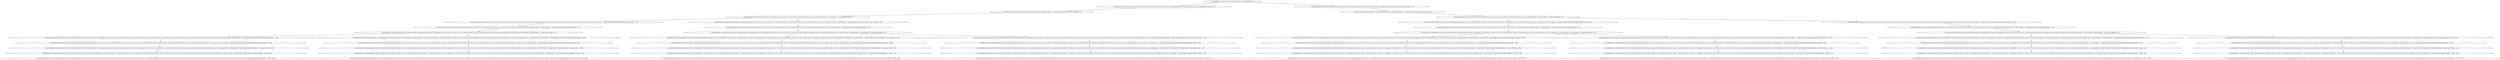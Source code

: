 Digraph G {
size = "500,500";
0 [ label = " [ 16:(handempty) 18:(free location1) 20:(free location2) ] :: (human_place plank2) :: 1" ]; 
1 [ label = " [ 16:(handempty) 20:(free location2) 30:(orientation plank2 sideways) 32:(human_placed plank2 location1) 34:(clearplank plank2) ] :: (pickup_plank_from_region yumi plank2 region_3 location1) :: 0.4" ]; 
0->1 ;
2 [ label = " [ 16:(handempty) 18:(free location1) 30:(orientation plank2 sideways) 34:(clearplank plank2) 36:(human_placed plank2 location2) ] :: (pickup_plank_from_region yumi plank2 region_3 location2) :: 0.6" ]; 
0->2 ;
3 [ label = " [ 18:(free location1) 20:(free location2) 30:(orientation plank2 sideways) 56:(ingripper plank2) ] :: (putdown_plank_vertically_ontable yumi plank2) :: 0.4" ]; 
1->3 ;
4 [ label = " [ 18:(free location1) 20:(free location2) 30:(orientation plank2 sideways) 56:(ingripper plank2) ] :: (putdown_plank_vertically_ontable yumi plank2) :: 0.6" ]; 
2->4 ;
5 [ label = " [ 6:(ontable plank2) 8:(orientation plank2 vertical) 16:(handempty) 18:(free location1) 20:(free location2) 30:(orientation plank2 sideways) 34:(clearplank plank2) 74:(placed plank2) ] :: (human_place plank1) :: 0.4" ]; 
3->5 ;
6 [ label = " [ 6:(ontable plank2) 8:(orientation plank2 vertical) 16:(handempty) 18:(free location1) 20:(free location2) 30:(orientation plank2 sideways) 34:(clearplank plank2) 74:(placed plank2) ] :: (human_place plank1) :: 0.6" ]; 
4->6 ;
7 [ label = " [ 6:(ontable plank2) 8:(orientation plank2 vertical) 16:(handempty) 20:(free location2) 22:(orientation plank1 sideways) 24:(human_placed plank1 location1) 26:(clearplank plank1) 30:(orientation plank2 sideways) 34:(clearplank plank2) 74:(placed plank2) ] :: (pickup_plank_from_region yumi plank1 region_3 location1) :: 0.16" ]; 
5->7 ;
8 [ label = " [ 6:(ontable plank2) 8:(orientation plank2 vertical) 16:(handempty) 18:(free location1) 22:(orientation plank1 sideways) 26:(clearplank plank1) 28:(human_placed plank1 location2) 30:(orientation plank2 sideways) 34:(clearplank plank2) 74:(placed plank2) ] :: (pickup_plank_from_region yumi plank1 region_3 location2) :: 0.24" ]; 
5->8 ;
9 [ label = " [ 6:(ontable plank2) 8:(orientation plank2 vertical) 16:(handempty) 20:(free location2) 22:(orientation plank1 sideways) 24:(human_placed plank1 location1) 26:(clearplank plank1) 30:(orientation plank2 sideways) 34:(clearplank plank2) 74:(placed plank2) ] :: (pickup_plank_from_region yumi plank1 region_3 location1) :: 0.24" ]; 
6->9 ;
10 [ label = " [ 6:(ontable plank2) 8:(orientation plank2 vertical) 16:(handempty) 18:(free location1) 22:(orientation plank1 sideways) 26:(clearplank plank1) 28:(human_placed plank1 location2) 30:(orientation plank2 sideways) 34:(clearplank plank2) 74:(placed plank2) ] :: (pickup_plank_from_region yumi plank1 region_3 location2) :: 0.36" ]; 
6->10 ;
11 [ label = " [ 6:(ontable plank2) 8:(orientation plank2 vertical) 18:(free location1) 20:(free location2) 22:(orientation plank1 sideways) 30:(orientation plank2 sideways) 34:(clearplank plank2) 48:(ingripper plank1) 74:(placed plank2) ] :: (putdown_plank_vertically_ontable yumi plank1) :: 0.16" ]; 
7->11 ;
12 [ label = " [ 6:(ontable plank2) 8:(orientation plank2 vertical) 18:(free location1) 20:(free location2) 22:(orientation plank1 sideways) 30:(orientation plank2 sideways) 34:(clearplank plank2) 48:(ingripper plank1) 74:(placed plank2) ] :: (putdown_plank_vertically_ontable yumi plank1) :: 0.24" ]; 
8->12 ;
13 [ label = " [ 6:(ontable plank2) 8:(orientation plank2 vertical) 18:(free location1) 20:(free location2) 22:(orientation plank1 sideways) 30:(orientation plank2 sideways) 34:(clearplank plank2) 48:(ingripper plank1) 74:(placed plank2) ] :: (putdown_plank_vertically_ontable yumi plank1) :: 0.24" ]; 
9->13 ;
14 [ label = " [ 6:(ontable plank2) 8:(orientation plank2 vertical) 18:(free location1) 20:(free location2) 22:(orientation plank1 sideways) 30:(orientation plank2 sideways) 34:(clearplank plank2) 48:(ingripper plank1) 74:(placed plank2) ] :: (putdown_plank_vertically_ontable yumi plank1) :: 0.36" ]; 
10->14 ;
15 [ label = " [ 2:(ontable plank1) 4:(orientation plank1 vertical) 6:(ontable plank2) 8:(orientation plank2 vertical) 16:(handempty) 18:(free location1) 20:(free location2) 22:(orientation plank1 sideways) 26:(clearplank plank1) 30:(orientation plank2 sideways) 34:(clearplank plank2) 72:(placed plank1) 74:(placed plank2) ] :: (human_place plank3) :: 0.16" ]; 
11->15 ;
16 [ label = " [ 2:(ontable plank1) 4:(orientation plank1 vertical) 6:(ontable plank2) 8:(orientation plank2 vertical) 16:(handempty) 18:(free location1) 20:(free location2) 22:(orientation plank1 sideways) 26:(clearplank plank1) 30:(orientation plank2 sideways) 34:(clearplank plank2) 72:(placed plank1) 74:(placed plank2) ] :: (human_place plank3) :: 0.24" ]; 
12->16 ;
17 [ label = " [ 2:(ontable plank1) 4:(orientation plank1 vertical) 6:(ontable plank2) 8:(orientation plank2 vertical) 16:(handempty) 18:(free location1) 20:(free location2) 22:(orientation plank1 sideways) 26:(clearplank plank1) 30:(orientation plank2 sideways) 34:(clearplank plank2) 72:(placed plank1) 74:(placed plank2) ] :: (human_place plank3) :: 0.24" ]; 
13->17 ;
18 [ label = " [ 2:(ontable plank1) 4:(orientation plank1 vertical) 6:(ontable plank2) 8:(orientation plank2 vertical) 16:(handempty) 18:(free location1) 20:(free location2) 22:(orientation plank1 sideways) 26:(clearplank plank1) 30:(orientation plank2 sideways) 34:(clearplank plank2) 72:(placed plank1) 74:(placed plank2) ] :: (human_place plank3) :: 0.36" ]; 
14->18 ;
19 [ label = " [ 2:(ontable plank1) 4:(orientation plank1 vertical) 6:(ontable plank2) 8:(orientation plank2 vertical) 16:(handempty) 20:(free location2) 22:(orientation plank1 sideways) 26:(clearplank plank1) 30:(orientation plank2 sideways) 34:(clearplank plank2) 38:(orientation plank3 sideways) 40:(human_placed plank3 location1) 42:(clearplank plank3) 72:(placed plank1) 74:(placed plank2) ] :: (pickup_plank_from_region yumi plank3 region_3 location1) :: 0.064" ]; 
15->19 ;
20 [ label = " [ 2:(ontable plank1) 4:(orientation plank1 vertical) 6:(ontable plank2) 8:(orientation plank2 vertical) 16:(handempty) 18:(free location1) 22:(orientation plank1 sideways) 26:(clearplank plank1) 30:(orientation plank2 sideways) 34:(clearplank plank2) 38:(orientation plank3 sideways) 42:(clearplank plank3) 44:(human_placed plank3 location2) 72:(placed plank1) 74:(placed plank2) ] :: (pickup_plank_from_region yumi plank3 region_3 location2) :: 0.096" ]; 
15->20 ;
21 [ label = " [ 2:(ontable plank1) 4:(orientation plank1 vertical) 6:(ontable plank2) 8:(orientation plank2 vertical) 16:(handempty) 20:(free location2) 22:(orientation plank1 sideways) 26:(clearplank plank1) 30:(orientation plank2 sideways) 34:(clearplank plank2) 38:(orientation plank3 sideways) 40:(human_placed plank3 location1) 42:(clearplank plank3) 72:(placed plank1) 74:(placed plank2) ] :: (pickup_plank_from_region yumi plank3 region_3 location1) :: 0.096" ]; 
16->21 ;
22 [ label = " [ 2:(ontable plank1) 4:(orientation plank1 vertical) 6:(ontable plank2) 8:(orientation plank2 vertical) 16:(handempty) 18:(free location1) 22:(orientation plank1 sideways) 26:(clearplank plank1) 30:(orientation plank2 sideways) 34:(clearplank plank2) 38:(orientation plank3 sideways) 42:(clearplank plank3) 44:(human_placed plank3 location2) 72:(placed plank1) 74:(placed plank2) ] :: (pickup_plank_from_region yumi plank3 region_3 location2) :: 0.144" ]; 
16->22 ;
23 [ label = " [ 2:(ontable plank1) 4:(orientation plank1 vertical) 6:(ontable plank2) 8:(orientation plank2 vertical) 16:(handempty) 20:(free location2) 22:(orientation plank1 sideways) 26:(clearplank plank1) 30:(orientation plank2 sideways) 34:(clearplank plank2) 38:(orientation plank3 sideways) 40:(human_placed plank3 location1) 42:(clearplank plank3) 72:(placed plank1) 74:(placed plank2) ] :: (pickup_plank_from_region yumi plank3 region_3 location1) :: 0.096" ]; 
17->23 ;
24 [ label = " [ 2:(ontable plank1) 4:(orientation plank1 vertical) 6:(ontable plank2) 8:(orientation plank2 vertical) 16:(handempty) 18:(free location1) 22:(orientation plank1 sideways) 26:(clearplank plank1) 30:(orientation plank2 sideways) 34:(clearplank plank2) 38:(orientation plank3 sideways) 42:(clearplank plank3) 44:(human_placed plank3 location2) 72:(placed plank1) 74:(placed plank2) ] :: (pickup_plank_from_region yumi plank3 region_3 location2) :: 0.144" ]; 
17->24 ;
25 [ label = " [ 2:(ontable plank1) 4:(orientation plank1 vertical) 6:(ontable plank2) 8:(orientation plank2 vertical) 16:(handempty) 20:(free location2) 22:(orientation plank1 sideways) 26:(clearplank plank1) 30:(orientation plank2 sideways) 34:(clearplank plank2) 38:(orientation plank3 sideways) 40:(human_placed plank3 location1) 42:(clearplank plank3) 72:(placed plank1) 74:(placed plank2) ] :: (pickup_plank_from_region yumi plank3 region_3 location1) :: 0.144" ]; 
18->25 ;
26 [ label = " [ 2:(ontable plank1) 4:(orientation plank1 vertical) 6:(ontable plank2) 8:(orientation plank2 vertical) 16:(handempty) 18:(free location1) 22:(orientation plank1 sideways) 26:(clearplank plank1) 30:(orientation plank2 sideways) 34:(clearplank plank2) 38:(orientation plank3 sideways) 42:(clearplank plank3) 44:(human_placed plank3 location2) 72:(placed plank1) 74:(placed plank2) ] :: (pickup_plank_from_region yumi plank3 region_3 location2) :: 0.216" ]; 
18->26 ;
27 [ label = " [ 2:(ontable plank1) 4:(orientation plank1 vertical) 6:(ontable plank2) 8:(orientation plank2 vertical) 18:(free location1) 20:(free location2) 22:(orientation plank1 sideways) 26:(clearplank plank1) 30:(orientation plank2 sideways) 34:(clearplank plank2) 38:(orientation plank3 sideways) 64:(ingripper plank3) 72:(placed plank1) 74:(placed plank2) ] :: (putdown_plank_horizontally_ondoubleplank yumi plank3 plank1 plank2) :: 0.064" ]; 
19->27 ;
28 [ label = " [ 2:(ontable plank1) 4:(orientation plank1 vertical) 6:(ontable plank2) 8:(orientation plank2 vertical) 18:(free location1) 20:(free location2) 22:(orientation plank1 sideways) 26:(clearplank plank1) 30:(orientation plank2 sideways) 34:(clearplank plank2) 38:(orientation plank3 sideways) 64:(ingripper plank3) 72:(placed plank1) 74:(placed plank2) ] :: (putdown_plank_horizontally_ondoubleplank yumi plank3 plank1 plank2) :: 0.096" ]; 
20->28 ;
29 [ label = " [ 2:(ontable plank1) 4:(orientation plank1 vertical) 6:(ontable plank2) 8:(orientation plank2 vertical) 18:(free location1) 20:(free location2) 22:(orientation plank1 sideways) 26:(clearplank plank1) 30:(orientation plank2 sideways) 34:(clearplank plank2) 38:(orientation plank3 sideways) 64:(ingripper plank3) 72:(placed plank1) 74:(placed plank2) ] :: (putdown_plank_horizontally_ondoubleplank yumi plank3 plank1 plank2) :: 0.096" ]; 
21->29 ;
30 [ label = " [ 2:(ontable plank1) 4:(orientation plank1 vertical) 6:(ontable plank2) 8:(orientation plank2 vertical) 18:(free location1) 20:(free location2) 22:(orientation plank1 sideways) 26:(clearplank plank1) 30:(orientation plank2 sideways) 34:(clearplank plank2) 38:(orientation plank3 sideways) 64:(ingripper plank3) 72:(placed plank1) 74:(placed plank2) ] :: (putdown_plank_horizontally_ondoubleplank yumi plank3 plank1 plank2) :: 0.144" ]; 
22->30 ;
31 [ label = " [ 2:(ontable plank1) 4:(orientation plank1 vertical) 6:(ontable plank2) 8:(orientation plank2 vertical) 18:(free location1) 20:(free location2) 22:(orientation plank1 sideways) 26:(clearplank plank1) 30:(orientation plank2 sideways) 34:(clearplank plank2) 38:(orientation plank3 sideways) 64:(ingripper plank3) 72:(placed plank1) 74:(placed plank2) ] :: (putdown_plank_horizontally_ondoubleplank yumi plank3 plank1 plank2) :: 0.096" ]; 
23->31 ;
32 [ label = " [ 2:(ontable plank1) 4:(orientation plank1 vertical) 6:(ontable plank2) 8:(orientation plank2 vertical) 18:(free location1) 20:(free location2) 22:(orientation plank1 sideways) 26:(clearplank plank1) 30:(orientation plank2 sideways) 34:(clearplank plank2) 38:(orientation plank3 sideways) 64:(ingripper plank3) 72:(placed plank1) 74:(placed plank2) ] :: (putdown_plank_horizontally_ondoubleplank yumi plank3 plank1 plank2) :: 0.144" ]; 
24->32 ;
33 [ label = " [ 2:(ontable plank1) 4:(orientation plank1 vertical) 6:(ontable plank2) 8:(orientation plank2 vertical) 18:(free location1) 20:(free location2) 22:(orientation plank1 sideways) 26:(clearplank plank1) 30:(orientation plank2 sideways) 34:(clearplank plank2) 38:(orientation plank3 sideways) 64:(ingripper plank3) 72:(placed plank1) 74:(placed plank2) ] :: (putdown_plank_horizontally_ondoubleplank yumi plank3 plank1 plank2) :: 0.144" ]; 
25->33 ;
34 [ label = " [ 2:(ontable plank1) 4:(orientation plank1 vertical) 6:(ontable plank2) 8:(orientation plank2 vertical) 18:(free location1) 20:(free location2) 22:(orientation plank1 sideways) 26:(clearplank plank1) 30:(orientation plank2 sideways) 34:(clearplank plank2) 38:(orientation plank3 sideways) 64:(ingripper plank3) 72:(placed plank1) 74:(placed plank2) ] :: (putdown_plank_horizontally_ondoubleplank yumi plank3 plank1 plank2) :: 0.216" ]; 
26->34 ;
35 [ label = " [ 2:(ontable plank1) 4:(orientation plank1 vertical) 6:(ontable plank2) 8:(orientation plank2 vertical) 10:(ondoubleplank plank3 plank1 plank2) 12:(orientation plank3 horizontal) 16:(handempty) 18:(free location1) 20:(free location2) 22:(orientation plank1 sideways) 30:(orientation plank2 sideways) 38:(orientation plank3 sideways) 42:(clearplank plank3) 72:(placed plank1) 74:(placed plank2) 76:(placed plank3) ] :: (back_to_init yumi) :: 0.064" ]; 
27->35 ;
36 [ label = " [ 2:(ontable plank1) 4:(orientation plank1 vertical) 6:(ontable plank2) 8:(orientation plank2 vertical) 10:(ondoubleplank plank3 plank1 plank2) 12:(orientation plank3 horizontal) 16:(handempty) 18:(free location1) 20:(free location2) 22:(orientation plank1 sideways) 30:(orientation plank2 sideways) 38:(orientation plank3 sideways) 42:(clearplank plank3) 72:(placed plank1) 74:(placed plank2) 76:(placed plank3) ] :: (back_to_init yumi) :: 0.096" ]; 
28->36 ;
37 [ label = " [ 2:(ontable plank1) 4:(orientation plank1 vertical) 6:(ontable plank2) 8:(orientation plank2 vertical) 10:(ondoubleplank plank3 plank1 plank2) 12:(orientation plank3 horizontal) 16:(handempty) 18:(free location1) 20:(free location2) 22:(orientation plank1 sideways) 30:(orientation plank2 sideways) 38:(orientation plank3 sideways) 42:(clearplank plank3) 72:(placed plank1) 74:(placed plank2) 76:(placed plank3) ] :: (back_to_init yumi) :: 0.096" ]; 
29->37 ;
38 [ label = " [ 2:(ontable plank1) 4:(orientation plank1 vertical) 6:(ontable plank2) 8:(orientation plank2 vertical) 10:(ondoubleplank plank3 plank1 plank2) 12:(orientation plank3 horizontal) 16:(handempty) 18:(free location1) 20:(free location2) 22:(orientation plank1 sideways) 30:(orientation plank2 sideways) 38:(orientation plank3 sideways) 42:(clearplank plank3) 72:(placed plank1) 74:(placed plank2) 76:(placed plank3) ] :: (back_to_init yumi) :: 0.144" ]; 
30->38 ;
39 [ label = " [ 2:(ontable plank1) 4:(orientation plank1 vertical) 6:(ontable plank2) 8:(orientation plank2 vertical) 10:(ondoubleplank plank3 plank1 plank2) 12:(orientation plank3 horizontal) 16:(handempty) 18:(free location1) 20:(free location2) 22:(orientation plank1 sideways) 30:(orientation plank2 sideways) 38:(orientation plank3 sideways) 42:(clearplank plank3) 72:(placed plank1) 74:(placed plank2) 76:(placed plank3) ] :: (back_to_init yumi) :: 0.096" ]; 
31->39 ;
40 [ label = " [ 2:(ontable plank1) 4:(orientation plank1 vertical) 6:(ontable plank2) 8:(orientation plank2 vertical) 10:(ondoubleplank plank3 plank1 plank2) 12:(orientation plank3 horizontal) 16:(handempty) 18:(free location1) 20:(free location2) 22:(orientation plank1 sideways) 30:(orientation plank2 sideways) 38:(orientation plank3 sideways) 42:(clearplank plank3) 72:(placed plank1) 74:(placed plank2) 76:(placed plank3) ] :: (back_to_init yumi) :: 0.144" ]; 
32->40 ;
41 [ label = " [ 2:(ontable plank1) 4:(orientation plank1 vertical) 6:(ontable plank2) 8:(orientation plank2 vertical) 10:(ondoubleplank plank3 plank1 plank2) 12:(orientation plank3 horizontal) 16:(handempty) 18:(free location1) 20:(free location2) 22:(orientation plank1 sideways) 30:(orientation plank2 sideways) 38:(orientation plank3 sideways) 42:(clearplank plank3) 72:(placed plank1) 74:(placed plank2) 76:(placed plank3) ] :: (back_to_init yumi) :: 0.144" ]; 
33->41 ;
42 [ label = " [ 2:(ontable plank1) 4:(orientation plank1 vertical) 6:(ontable plank2) 8:(orientation plank2 vertical) 10:(ondoubleplank plank3 plank1 plank2) 12:(orientation plank3 horizontal) 16:(handempty) 18:(free location1) 20:(free location2) 22:(orientation plank1 sideways) 30:(orientation plank2 sideways) 38:(orientation plank3 sideways) 42:(clearplank plank3) 72:(placed plank1) 74:(placed plank2) 76:(placed plank3) ] :: (back_to_init yumi) :: 0.216" ]; 
34->42 ;
43 [ label = " [ 2:(ontable plank1) 4:(orientation plank1 vertical) 6:(ontable plank2) 8:(orientation plank2 vertical) 10:(ondoubleplank plank3 plank1 plank2) 12:(orientation plank3 horizontal) 14:(completed) 16:(handempty) 18:(free location1) 20:(free location2) 22:(orientation plank1 sideways) 30:(orientation plank2 sideways) 38:(orientation plank3 sideways) 42:(clearplank plank3) 72:(placed plank1) 74:(placed plank2) 76:(placed plank3) ] :: (done) :: 0.064" ]; 
35->43 ;
44 [ label = " [ 2:(ontable plank1) 4:(orientation plank1 vertical) 6:(ontable plank2) 8:(orientation plank2 vertical) 10:(ondoubleplank plank3 plank1 plank2) 12:(orientation plank3 horizontal) 14:(completed) 16:(handempty) 18:(free location1) 20:(free location2) 22:(orientation plank1 sideways) 30:(orientation plank2 sideways) 38:(orientation plank3 sideways) 42:(clearplank plank3) 72:(placed plank1) 74:(placed plank2) 76:(placed plank3) ] :: (done) :: 0.096" ]; 
36->44 ;
45 [ label = " [ 2:(ontable plank1) 4:(orientation plank1 vertical) 6:(ontable plank2) 8:(orientation plank2 vertical) 10:(ondoubleplank plank3 plank1 plank2) 12:(orientation plank3 horizontal) 14:(completed) 16:(handempty) 18:(free location1) 20:(free location2) 22:(orientation plank1 sideways) 30:(orientation plank2 sideways) 38:(orientation plank3 sideways) 42:(clearplank plank3) 72:(placed plank1) 74:(placed plank2) 76:(placed plank3) ] :: (done) :: 0.096" ]; 
37->45 ;
46 [ label = " [ 2:(ontable plank1) 4:(orientation plank1 vertical) 6:(ontable plank2) 8:(orientation plank2 vertical) 10:(ondoubleplank plank3 plank1 plank2) 12:(orientation plank3 horizontal) 14:(completed) 16:(handempty) 18:(free location1) 20:(free location2) 22:(orientation plank1 sideways) 30:(orientation plank2 sideways) 38:(orientation plank3 sideways) 42:(clearplank plank3) 72:(placed plank1) 74:(placed plank2) 76:(placed plank3) ] :: (done) :: 0.144" ]; 
38->46 ;
47 [ label = " [ 2:(ontable plank1) 4:(orientation plank1 vertical) 6:(ontable plank2) 8:(orientation plank2 vertical) 10:(ondoubleplank plank3 plank1 plank2) 12:(orientation plank3 horizontal) 14:(completed) 16:(handempty) 18:(free location1) 20:(free location2) 22:(orientation plank1 sideways) 30:(orientation plank2 sideways) 38:(orientation plank3 sideways) 42:(clearplank plank3) 72:(placed plank1) 74:(placed plank2) 76:(placed plank3) ] :: (done) :: 0.096" ]; 
39->47 ;
48 [ label = " [ 2:(ontable plank1) 4:(orientation plank1 vertical) 6:(ontable plank2) 8:(orientation plank2 vertical) 10:(ondoubleplank plank3 plank1 plank2) 12:(orientation plank3 horizontal) 14:(completed) 16:(handempty) 18:(free location1) 20:(free location2) 22:(orientation plank1 sideways) 30:(orientation plank2 sideways) 38:(orientation plank3 sideways) 42:(clearplank plank3) 72:(placed plank1) 74:(placed plank2) 76:(placed plank3) ] :: (done) :: 0.144" ]; 
40->48 ;
49 [ label = " [ 2:(ontable plank1) 4:(orientation plank1 vertical) 6:(ontable plank2) 8:(orientation plank2 vertical) 10:(ondoubleplank plank3 plank1 plank2) 12:(orientation plank3 horizontal) 14:(completed) 16:(handempty) 18:(free location1) 20:(free location2) 22:(orientation plank1 sideways) 30:(orientation plank2 sideways) 38:(orientation plank3 sideways) 42:(clearplank plank3) 72:(placed plank1) 74:(placed plank2) 76:(placed plank3) ] :: (done) :: 0.144" ]; 
41->49 ;
50 [ label = " [ 2:(ontable plank1) 4:(orientation plank1 vertical) 6:(ontable plank2) 8:(orientation plank2 vertical) 10:(ondoubleplank plank3 plank1 plank2) 12:(orientation plank3 horizontal) 14:(completed) 16:(handempty) 18:(free location1) 20:(free location2) 22:(orientation plank1 sideways) 30:(orientation plank2 sideways) 38:(orientation plank3 sideways) 42:(clearplank plank3) 72:(placed plank1) 74:(placed plank2) 76:(placed plank3) ] :: (done) :: 0.216" ]; 
42->50 ;
51 [ label = " [ 0:(terminated) 2:(ontable plank1) 4:(orientation plank1 vertical) 6:(ontable plank2) 8:(orientation plank2 vertical) 10:(ondoubleplank plank3 plank1 plank2) 12:(orientation plank3 horizontal) 14:(completed) 16:(handempty) 18:(free location1) 20:(free location2) 22:(orientation plank1 sideways) 30:(orientation plank2 sideways) 38:(orientation plank3 sideways) 42:(clearplank plank3) 72:(placed plank1) 74:(placed plank2) 76:(placed plank3) ] :: STOP :: 0.064"  ];
43->51 [shape=box,style=filled,color=".7 .3 1.0"];
52 [ label = " [ 0:(terminated) 2:(ontable plank1) 4:(orientation plank1 vertical) 6:(ontable plank2) 8:(orientation plank2 vertical) 10:(ondoubleplank plank3 plank1 plank2) 12:(orientation plank3 horizontal) 14:(completed) 16:(handempty) 18:(free location1) 20:(free location2) 22:(orientation plank1 sideways) 30:(orientation plank2 sideways) 38:(orientation plank3 sideways) 42:(clearplank plank3) 72:(placed plank1) 74:(placed plank2) 76:(placed plank3) ] :: STOP :: 0.096"  ];
44->52 [shape=box,style=filled,color=".7 .3 1.0"];
53 [ label = " [ 0:(terminated) 2:(ontable plank1) 4:(orientation plank1 vertical) 6:(ontable plank2) 8:(orientation plank2 vertical) 10:(ondoubleplank plank3 plank1 plank2) 12:(orientation plank3 horizontal) 14:(completed) 16:(handempty) 18:(free location1) 20:(free location2) 22:(orientation plank1 sideways) 30:(orientation plank2 sideways) 38:(orientation plank3 sideways) 42:(clearplank plank3) 72:(placed plank1) 74:(placed plank2) 76:(placed plank3) ] :: STOP :: 0.096"  ];
45->53 [shape=box,style=filled,color=".7 .3 1.0"];
54 [ label = " [ 0:(terminated) 2:(ontable plank1) 4:(orientation plank1 vertical) 6:(ontable plank2) 8:(orientation plank2 vertical) 10:(ondoubleplank plank3 plank1 plank2) 12:(orientation plank3 horizontal) 14:(completed) 16:(handempty) 18:(free location1) 20:(free location2) 22:(orientation plank1 sideways) 30:(orientation plank2 sideways) 38:(orientation plank3 sideways) 42:(clearplank plank3) 72:(placed plank1) 74:(placed plank2) 76:(placed plank3) ] :: STOP :: 0.144"  ];
46->54 [shape=box,style=filled,color=".7 .3 1.0"];
55 [ label = " [ 0:(terminated) 2:(ontable plank1) 4:(orientation plank1 vertical) 6:(ontable plank2) 8:(orientation plank2 vertical) 10:(ondoubleplank plank3 plank1 plank2) 12:(orientation plank3 horizontal) 14:(completed) 16:(handempty) 18:(free location1) 20:(free location2) 22:(orientation plank1 sideways) 30:(orientation plank2 sideways) 38:(orientation plank3 sideways) 42:(clearplank plank3) 72:(placed plank1) 74:(placed plank2) 76:(placed plank3) ] :: STOP :: 0.096"  ];
47->55 [shape=box,style=filled,color=".7 .3 1.0"];
56 [ label = " [ 0:(terminated) 2:(ontable plank1) 4:(orientation plank1 vertical) 6:(ontable plank2) 8:(orientation plank2 vertical) 10:(ondoubleplank plank3 plank1 plank2) 12:(orientation plank3 horizontal) 14:(completed) 16:(handempty) 18:(free location1) 20:(free location2) 22:(orientation plank1 sideways) 30:(orientation plank2 sideways) 38:(orientation plank3 sideways) 42:(clearplank plank3) 72:(placed plank1) 74:(placed plank2) 76:(placed plank3) ] :: STOP :: 0.144"  ];
48->56 [shape=box,style=filled,color=".7 .3 1.0"];
57 [ label = " [ 0:(terminated) 2:(ontable plank1) 4:(orientation plank1 vertical) 6:(ontable plank2) 8:(orientation plank2 vertical) 10:(ondoubleplank plank3 plank1 plank2) 12:(orientation plank3 horizontal) 14:(completed) 16:(handempty) 18:(free location1) 20:(free location2) 22:(orientation plank1 sideways) 30:(orientation plank2 sideways) 38:(orientation plank3 sideways) 42:(clearplank plank3) 72:(placed plank1) 74:(placed plank2) 76:(placed plank3) ] :: STOP :: 0.144"  ];
49->57 [shape=box,style=filled,color=".7 .3 1.0"];
58 [ label = " [ 0:(terminated) 2:(ontable plank1) 4:(orientation plank1 vertical) 6:(ontable plank2) 8:(orientation plank2 vertical) 10:(ondoubleplank plank3 plank1 plank2) 12:(orientation plank3 horizontal) 14:(completed) 16:(handempty) 18:(free location1) 20:(free location2) 22:(orientation plank1 sideways) 30:(orientation plank2 sideways) 38:(orientation plank3 sideways) 42:(clearplank plank3) 72:(placed plank1) 74:(placed plank2) 76:(placed plank3) ] :: STOP :: 0.216"  ];
50->58 [shape=box,style=filled,color=".7 .3 1.0"];
}
# Cost: 10
